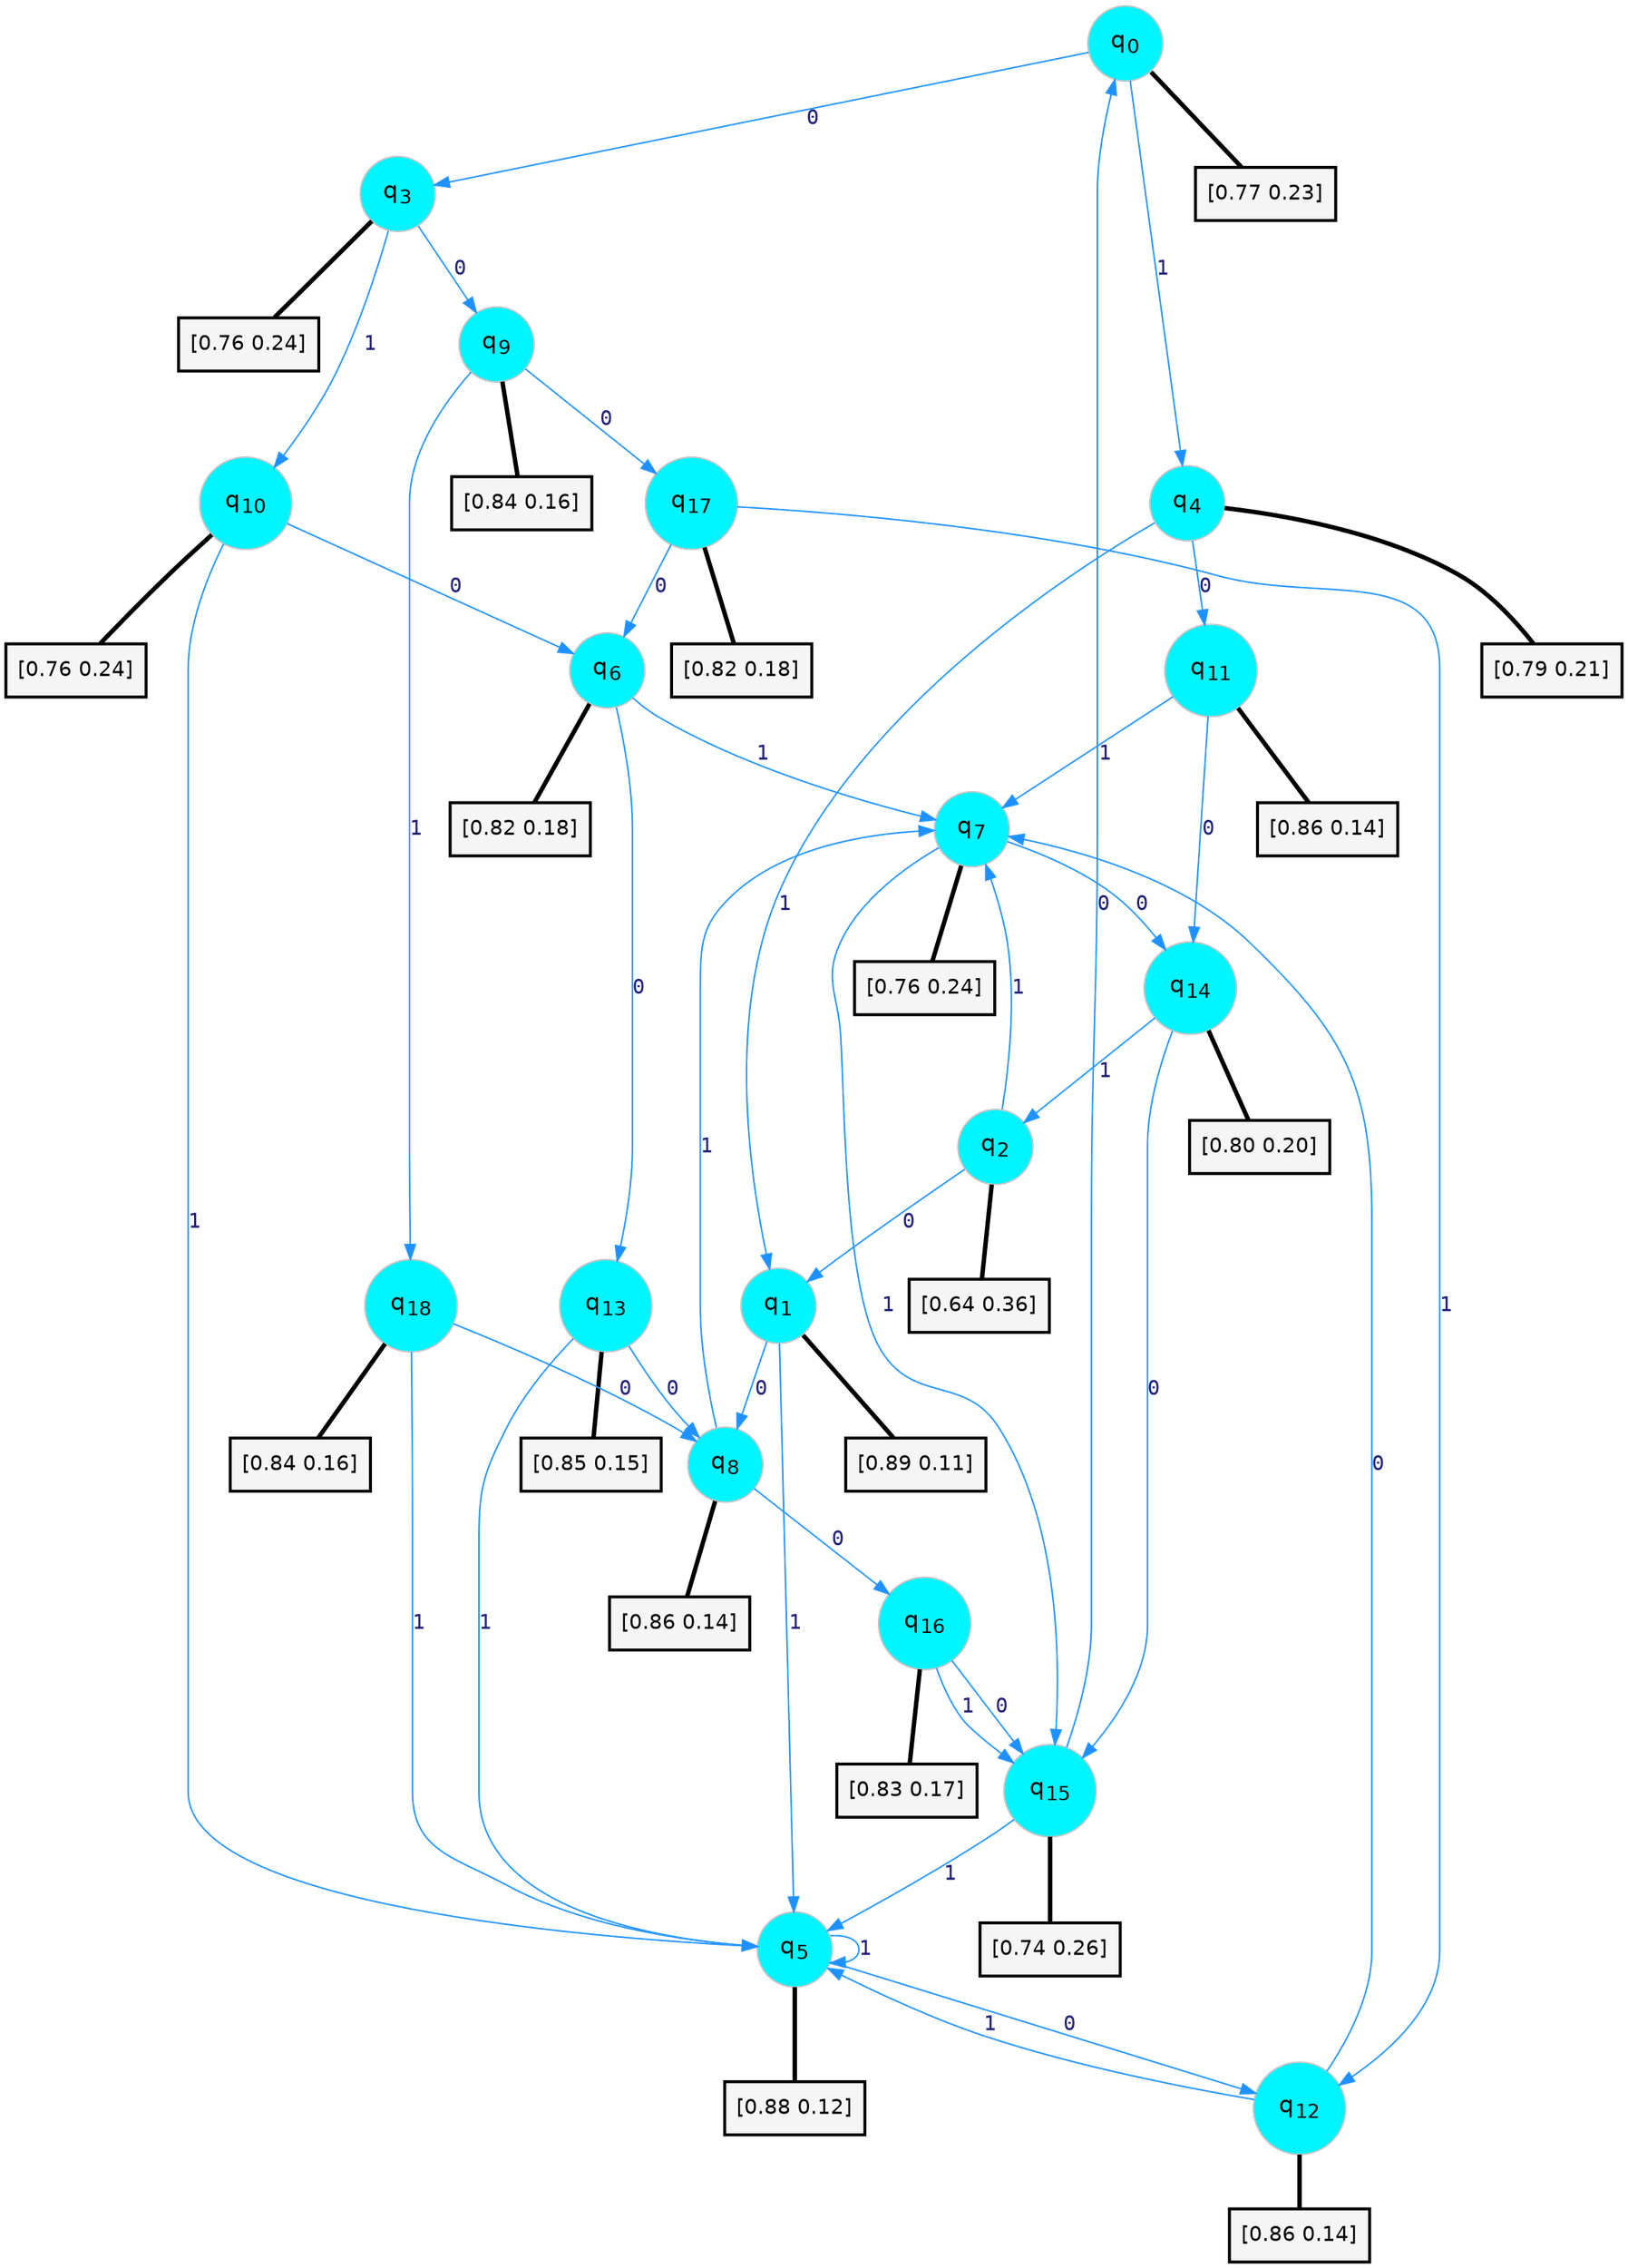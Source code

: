 digraph G {
graph [
bgcolor=transparent, dpi=300, rankdir=TD, size="40,25"];
node [
color=gray, fillcolor=turquoise1, fontcolor=black, fontname=Helvetica, fontsize=16, fontweight=bold, shape=circle, style=filled];
edge [
arrowsize=1, color=dodgerblue1, fontcolor=midnightblue, fontname=courier, fontweight=bold, penwidth=1, style=solid, weight=20];
0[label=<q<SUB>0</SUB>>];
1[label=<q<SUB>1</SUB>>];
2[label=<q<SUB>2</SUB>>];
3[label=<q<SUB>3</SUB>>];
4[label=<q<SUB>4</SUB>>];
5[label=<q<SUB>5</SUB>>];
6[label=<q<SUB>6</SUB>>];
7[label=<q<SUB>7</SUB>>];
8[label=<q<SUB>8</SUB>>];
9[label=<q<SUB>9</SUB>>];
10[label=<q<SUB>10</SUB>>];
11[label=<q<SUB>11</SUB>>];
12[label=<q<SUB>12</SUB>>];
13[label=<q<SUB>13</SUB>>];
14[label=<q<SUB>14</SUB>>];
15[label=<q<SUB>15</SUB>>];
16[label=<q<SUB>16</SUB>>];
17[label=<q<SUB>17</SUB>>];
18[label=<q<SUB>18</SUB>>];
19[label="[0.77 0.23]", shape=box,fontcolor=black, fontname=Helvetica, fontsize=14, penwidth=2, fillcolor=whitesmoke,color=black];
20[label="[0.89 0.11]", shape=box,fontcolor=black, fontname=Helvetica, fontsize=14, penwidth=2, fillcolor=whitesmoke,color=black];
21[label="[0.64 0.36]", shape=box,fontcolor=black, fontname=Helvetica, fontsize=14, penwidth=2, fillcolor=whitesmoke,color=black];
22[label="[0.76 0.24]", shape=box,fontcolor=black, fontname=Helvetica, fontsize=14, penwidth=2, fillcolor=whitesmoke,color=black];
23[label="[0.79 0.21]", shape=box,fontcolor=black, fontname=Helvetica, fontsize=14, penwidth=2, fillcolor=whitesmoke,color=black];
24[label="[0.88 0.12]", shape=box,fontcolor=black, fontname=Helvetica, fontsize=14, penwidth=2, fillcolor=whitesmoke,color=black];
25[label="[0.82 0.18]", shape=box,fontcolor=black, fontname=Helvetica, fontsize=14, penwidth=2, fillcolor=whitesmoke,color=black];
26[label="[0.76 0.24]", shape=box,fontcolor=black, fontname=Helvetica, fontsize=14, penwidth=2, fillcolor=whitesmoke,color=black];
27[label="[0.86 0.14]", shape=box,fontcolor=black, fontname=Helvetica, fontsize=14, penwidth=2, fillcolor=whitesmoke,color=black];
28[label="[0.84 0.16]", shape=box,fontcolor=black, fontname=Helvetica, fontsize=14, penwidth=2, fillcolor=whitesmoke,color=black];
29[label="[0.76 0.24]", shape=box,fontcolor=black, fontname=Helvetica, fontsize=14, penwidth=2, fillcolor=whitesmoke,color=black];
30[label="[0.86 0.14]", shape=box,fontcolor=black, fontname=Helvetica, fontsize=14, penwidth=2, fillcolor=whitesmoke,color=black];
31[label="[0.86 0.14]", shape=box,fontcolor=black, fontname=Helvetica, fontsize=14, penwidth=2, fillcolor=whitesmoke,color=black];
32[label="[0.85 0.15]", shape=box,fontcolor=black, fontname=Helvetica, fontsize=14, penwidth=2, fillcolor=whitesmoke,color=black];
33[label="[0.80 0.20]", shape=box,fontcolor=black, fontname=Helvetica, fontsize=14, penwidth=2, fillcolor=whitesmoke,color=black];
34[label="[0.74 0.26]", shape=box,fontcolor=black, fontname=Helvetica, fontsize=14, penwidth=2, fillcolor=whitesmoke,color=black];
35[label="[0.83 0.17]", shape=box,fontcolor=black, fontname=Helvetica, fontsize=14, penwidth=2, fillcolor=whitesmoke,color=black];
36[label="[0.82 0.18]", shape=box,fontcolor=black, fontname=Helvetica, fontsize=14, penwidth=2, fillcolor=whitesmoke,color=black];
37[label="[0.84 0.16]", shape=box,fontcolor=black, fontname=Helvetica, fontsize=14, penwidth=2, fillcolor=whitesmoke,color=black];
0->3 [label=0];
0->4 [label=1];
0->19 [arrowhead=none, penwidth=3,color=black];
1->8 [label=0];
1->5 [label=1];
1->20 [arrowhead=none, penwidth=3,color=black];
2->1 [label=0];
2->7 [label=1];
2->21 [arrowhead=none, penwidth=3,color=black];
3->9 [label=0];
3->10 [label=1];
3->22 [arrowhead=none, penwidth=3,color=black];
4->11 [label=0];
4->1 [label=1];
4->23 [arrowhead=none, penwidth=3,color=black];
5->12 [label=0];
5->5 [label=1];
5->24 [arrowhead=none, penwidth=3,color=black];
6->13 [label=0];
6->7 [label=1];
6->25 [arrowhead=none, penwidth=3,color=black];
7->14 [label=0];
7->15 [label=1];
7->26 [arrowhead=none, penwidth=3,color=black];
8->16 [label=0];
8->7 [label=1];
8->27 [arrowhead=none, penwidth=3,color=black];
9->17 [label=0];
9->18 [label=1];
9->28 [arrowhead=none, penwidth=3,color=black];
10->6 [label=0];
10->5 [label=1];
10->29 [arrowhead=none, penwidth=3,color=black];
11->14 [label=0];
11->7 [label=1];
11->30 [arrowhead=none, penwidth=3,color=black];
12->7 [label=0];
12->5 [label=1];
12->31 [arrowhead=none, penwidth=3,color=black];
13->8 [label=0];
13->5 [label=1];
13->32 [arrowhead=none, penwidth=3,color=black];
14->15 [label=0];
14->2 [label=1];
14->33 [arrowhead=none, penwidth=3,color=black];
15->0 [label=0];
15->5 [label=1];
15->34 [arrowhead=none, penwidth=3,color=black];
16->15 [label=0];
16->15 [label=1];
16->35 [arrowhead=none, penwidth=3,color=black];
17->6 [label=0];
17->12 [label=1];
17->36 [arrowhead=none, penwidth=3,color=black];
18->8 [label=0];
18->5 [label=1];
18->37 [arrowhead=none, penwidth=3,color=black];
}

